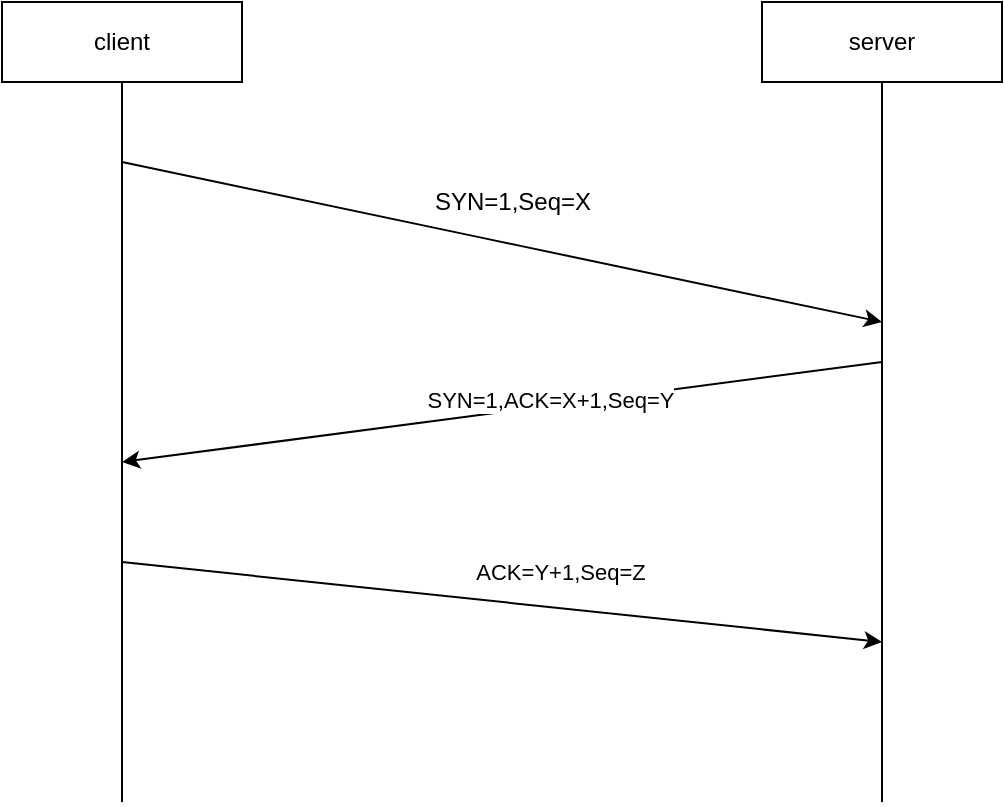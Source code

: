 <mxfile version="14.2.9" type="github">
  <diagram id="2g3oIoTyEhh8UKeNpv20" name="Page-1">
    <mxGraphModel dx="568" dy="570" grid="1" gridSize="10" guides="1" tooltips="1" connect="1" arrows="1" fold="1" page="1" pageScale="1" pageWidth="827" pageHeight="1169" math="0" shadow="0">
      <root>
        <mxCell id="0" />
        <mxCell id="1" parent="0" />
        <mxCell id="Ccjjdg4JA8hiogNjuzhJ-1" value="client" style="rounded=0;whiteSpace=wrap;html=1;" vertex="1" parent="1">
          <mxGeometry x="40" y="120" width="120" height="40" as="geometry" />
        </mxCell>
        <mxCell id="Ccjjdg4JA8hiogNjuzhJ-2" value="server" style="rounded=0;whiteSpace=wrap;html=1;" vertex="1" parent="1">
          <mxGeometry x="420" y="120" width="120" height="40" as="geometry" />
        </mxCell>
        <mxCell id="Ccjjdg4JA8hiogNjuzhJ-3" style="edgeStyle=orthogonalEdgeStyle;rounded=0;orthogonalLoop=1;jettySize=auto;html=1;exitX=0.5;exitY=1;exitDx=0;exitDy=0;" edge="1" parent="1" source="Ccjjdg4JA8hiogNjuzhJ-1" target="Ccjjdg4JA8hiogNjuzhJ-1">
          <mxGeometry relative="1" as="geometry" />
        </mxCell>
        <mxCell id="Ccjjdg4JA8hiogNjuzhJ-5" value="" style="endArrow=none;html=1;entryX=0.5;entryY=1;entryDx=0;entryDy=0;" edge="1" parent="1" target="Ccjjdg4JA8hiogNjuzhJ-2">
          <mxGeometry width="50" height="50" relative="1" as="geometry">
            <mxPoint x="480" y="520" as="sourcePoint" />
            <mxPoint x="320" y="270" as="targetPoint" />
          </mxGeometry>
        </mxCell>
        <mxCell id="Ccjjdg4JA8hiogNjuzhJ-7" value="" style="endArrow=none;html=1;entryX=0.5;entryY=1;entryDx=0;entryDy=0;" edge="1" parent="1" target="Ccjjdg4JA8hiogNjuzhJ-1">
          <mxGeometry width="50" height="50" relative="1" as="geometry">
            <mxPoint x="100" y="520" as="sourcePoint" />
            <mxPoint x="490" y="170" as="targetPoint" />
          </mxGeometry>
        </mxCell>
        <mxCell id="Ccjjdg4JA8hiogNjuzhJ-8" value="" style="endArrow=classic;html=1;" edge="1" parent="1">
          <mxGeometry width="50" height="50" relative="1" as="geometry">
            <mxPoint x="100" y="200" as="sourcePoint" />
            <mxPoint x="480" y="280" as="targetPoint" />
            <Array as="points">
              <mxPoint x="290" y="240" />
            </Array>
          </mxGeometry>
        </mxCell>
        <mxCell id="Ccjjdg4JA8hiogNjuzhJ-9" value="SYN=1,Seq=X" style="text;html=1;align=center;verticalAlign=middle;resizable=0;points=[];autosize=1;" vertex="1" parent="1">
          <mxGeometry x="250" y="210" width="90" height="20" as="geometry" />
        </mxCell>
        <mxCell id="Ccjjdg4JA8hiogNjuzhJ-10" value="" style="endArrow=classic;html=1;" edge="1" parent="1">
          <mxGeometry width="50" height="50" relative="1" as="geometry">
            <mxPoint x="480" y="300" as="sourcePoint" />
            <mxPoint x="100" y="350" as="targetPoint" />
          </mxGeometry>
        </mxCell>
        <mxCell id="Ccjjdg4JA8hiogNjuzhJ-11" value="SYN=1,ACK=X+1,Seq=Y" style="edgeLabel;html=1;align=center;verticalAlign=middle;resizable=0;points=[];" vertex="1" connectable="0" parent="Ccjjdg4JA8hiogNjuzhJ-10">
          <mxGeometry x="-0.128" y="-3" relative="1" as="geometry">
            <mxPoint as="offset" />
          </mxGeometry>
        </mxCell>
        <mxCell id="Ccjjdg4JA8hiogNjuzhJ-14" value="" style="endArrow=classic;html=1;" edge="1" parent="1">
          <mxGeometry width="50" height="50" relative="1" as="geometry">
            <mxPoint x="100" y="400" as="sourcePoint" />
            <mxPoint x="480" y="440" as="targetPoint" />
          </mxGeometry>
        </mxCell>
        <mxCell id="Ccjjdg4JA8hiogNjuzhJ-15" value="ACK=Y+1,Seq=Z" style="edgeLabel;html=1;align=center;verticalAlign=middle;resizable=0;points=[];" vertex="1" connectable="0" parent="1">
          <mxGeometry x="324.036" y="370.002" as="geometry">
            <mxPoint x="-5" y="35" as="offset" />
          </mxGeometry>
        </mxCell>
      </root>
    </mxGraphModel>
  </diagram>
</mxfile>
